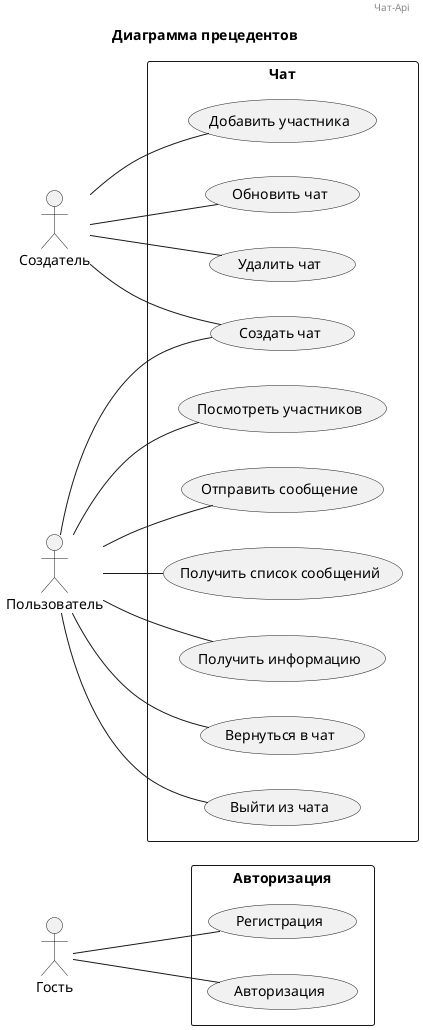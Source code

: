 @startuml

header Чат-Api
title Диаграмма прецедентов

left to right direction

rectangle "Чат"{
    usecase "Создать чат" as create_chat
    usecase "Обновить чат" as update_chat
    usecase "Удалить чат" as delete_chat
    usecase "Получить информацию" as chat_information
    usecase "Вернуться в чат" as return_chat
    usecase "Выйти из чата" as leave_chat
    usecase "Посмотреть участников" as see_users
    usecase "Отправить сообщение" as send_message
    usecase "Получить список сообщений" as list_messages
    usecase "Добавить участника" as add_user
}

rectangle "Авторизация" {
    usecase "Регистрация" as registration
    usecase "Авторизация" as authorization
}

actor "Гость" as guest
actor "Создатель" as creator
actor "Пользователь" as user

guest -- registration
guest -- authorization

user -- create_chat
user -- chat_information
user -- see_users
user -- return_chat
user -- leave_chat
user -- send_message
user -- list_messages

creator -- create_chat
creator -- update_chat
creator -- delete_chat
creator -- add_user



@enduml
